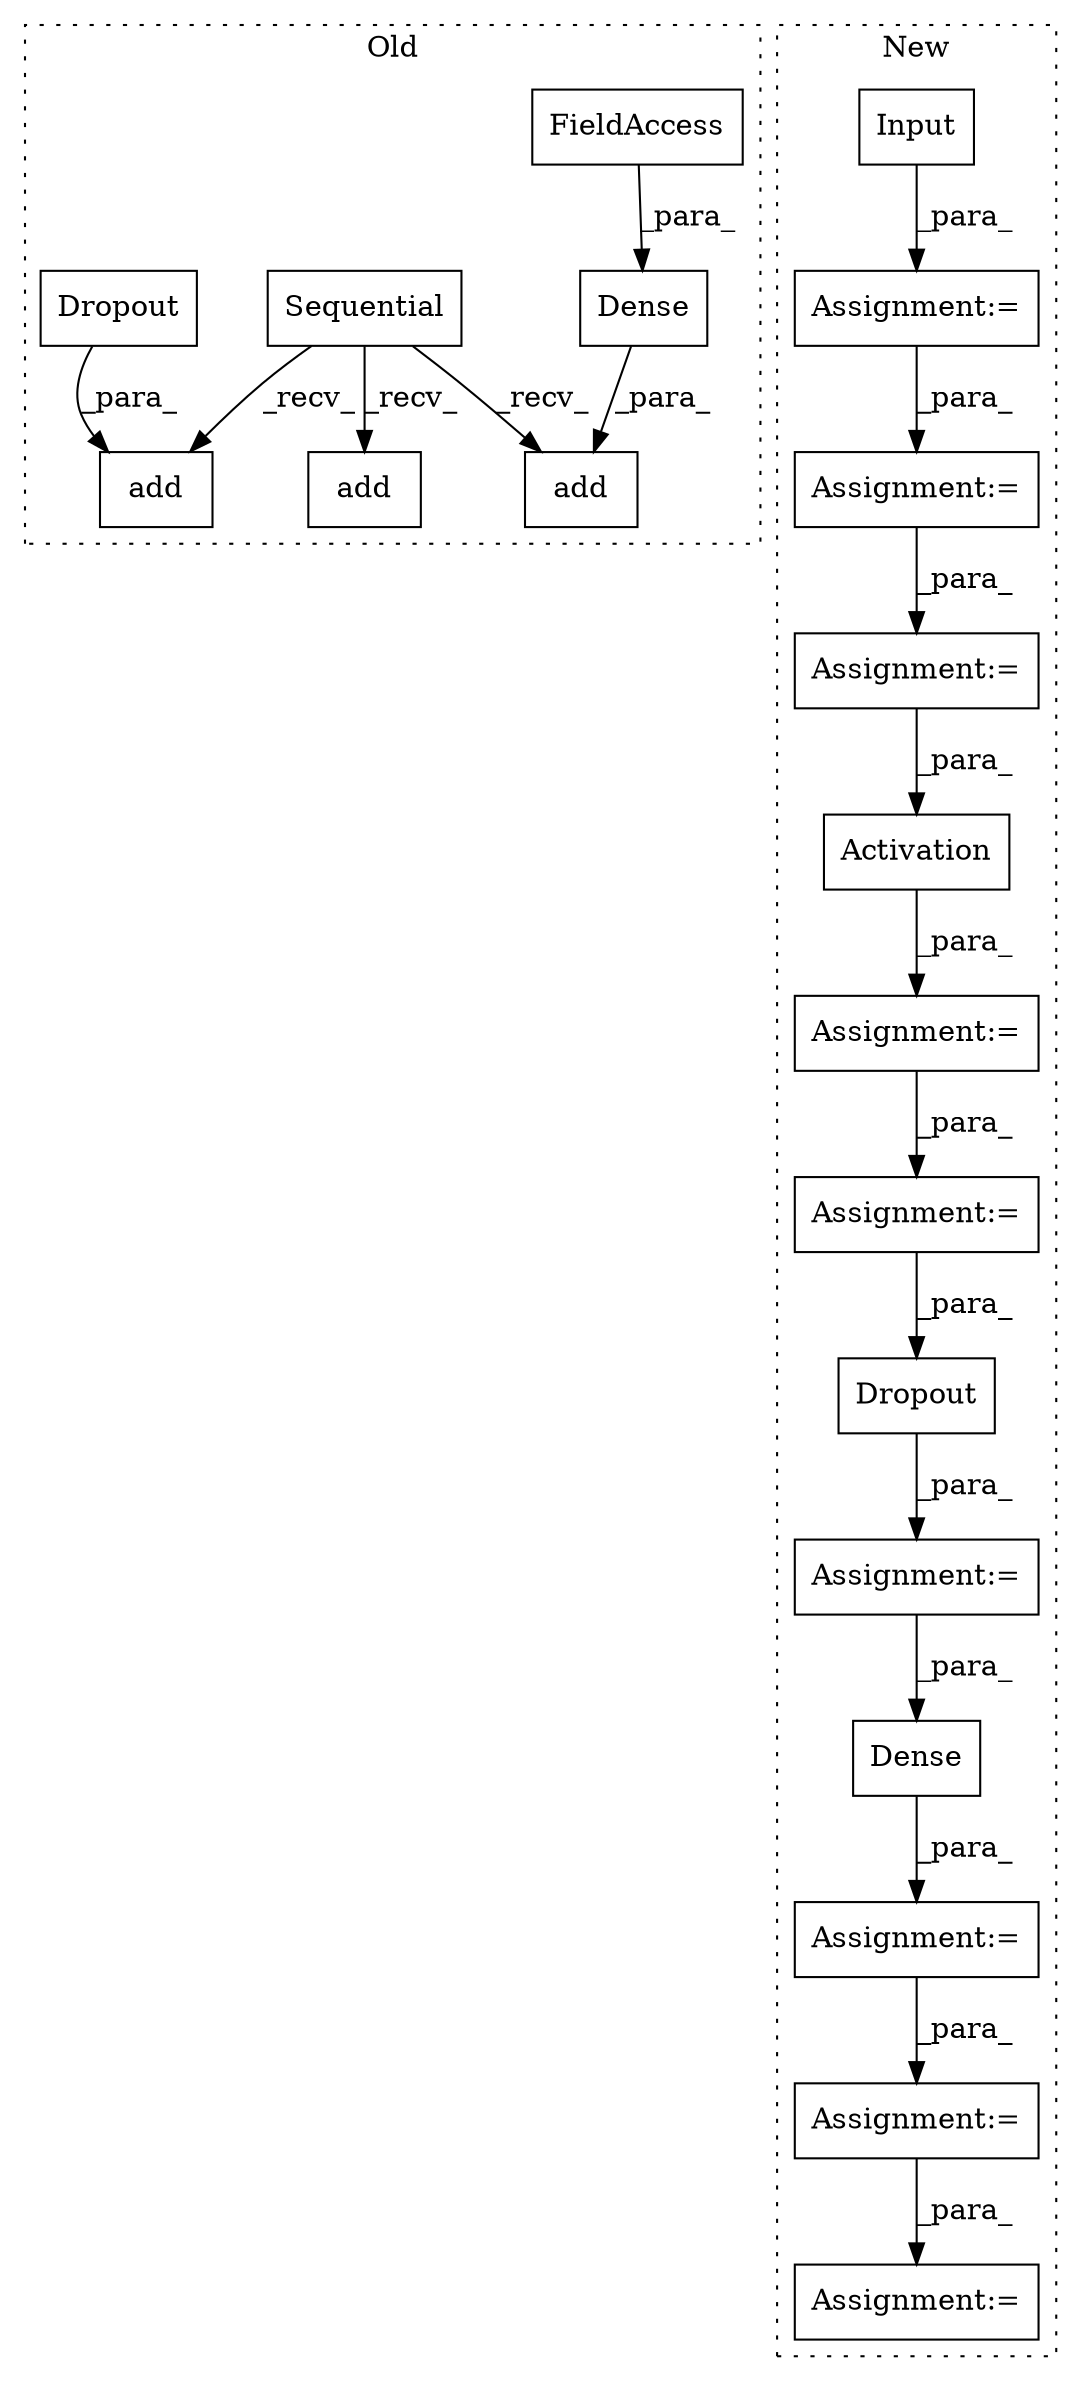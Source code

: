 digraph G {
subgraph cluster0 {
1 [label="Dropout" a="32" s="2056,2068" l="8,1" shape="box"];
6 [label="add" a="32" s="2052,2069" l="4,1" shape="box"];
7 [label="Sequential" a="32" s="1761" l="12" shape="box"];
8 [label="add" a="32" s="2171,2206" l="4,1" shape="box"];
9 [label="Dense" a="32" s="2175,2205" l="6,1" shape="box"];
10 [label="FieldAccess" a="22" s="2181" l="14" shape="box"];
11 [label="add" a="32" s="1878,1940" l="4,1" shape="box"];
label = "Old";
style="dotted";
}
subgraph cluster1 {
2 [label="Activation" a="32" s="2152,2176" l="11,1" shape="box"];
3 [label="Input" a="32" s="2018,2040" l="6,1" shape="box"];
4 [label="Dense" a="32" s="2457,2476" l="6,1" shape="box"];
5 [label="Dropout" a="32" s="2373,2394" l="8,1" shape="box"];
12 [label="Assignment:=" a="7" s="2196" l="1" shape="box"];
13 [label="Assignment:=" a="7" s="2538" l="1" shape="box"];
14 [label="Assignment:=" a="7" s="2456" l="1" shape="box"];
15 [label="Assignment:=" a="7" s="2235" l="1" shape="box"];
16 [label="Assignment:=" a="7" s="2017" l="1" shape="box"];
17 [label="Assignment:=" a="7" s="2414" l="1" shape="box"];
18 [label="Assignment:=" a="7" s="2496" l="1" shape="box"];
19 [label="Assignment:=" a="7" s="2060" l="1" shape="box"];
20 [label="Assignment:=" a="7" s="2098" l="1" shape="box"];
label = "New";
style="dotted";
}
1 -> 6 [label="_para_"];
2 -> 12 [label="_para_"];
3 -> 16 [label="_para_"];
4 -> 14 [label="_para_"];
5 -> 17 [label="_para_"];
7 -> 8 [label="_recv_"];
7 -> 11 [label="_recv_"];
7 -> 6 [label="_recv_"];
9 -> 8 [label="_para_"];
10 -> 9 [label="_para_"];
12 -> 15 [label="_para_"];
14 -> 18 [label="_para_"];
15 -> 5 [label="_para_"];
16 -> 19 [label="_para_"];
17 -> 4 [label="_para_"];
18 -> 13 [label="_para_"];
19 -> 20 [label="_para_"];
20 -> 2 [label="_para_"];
}